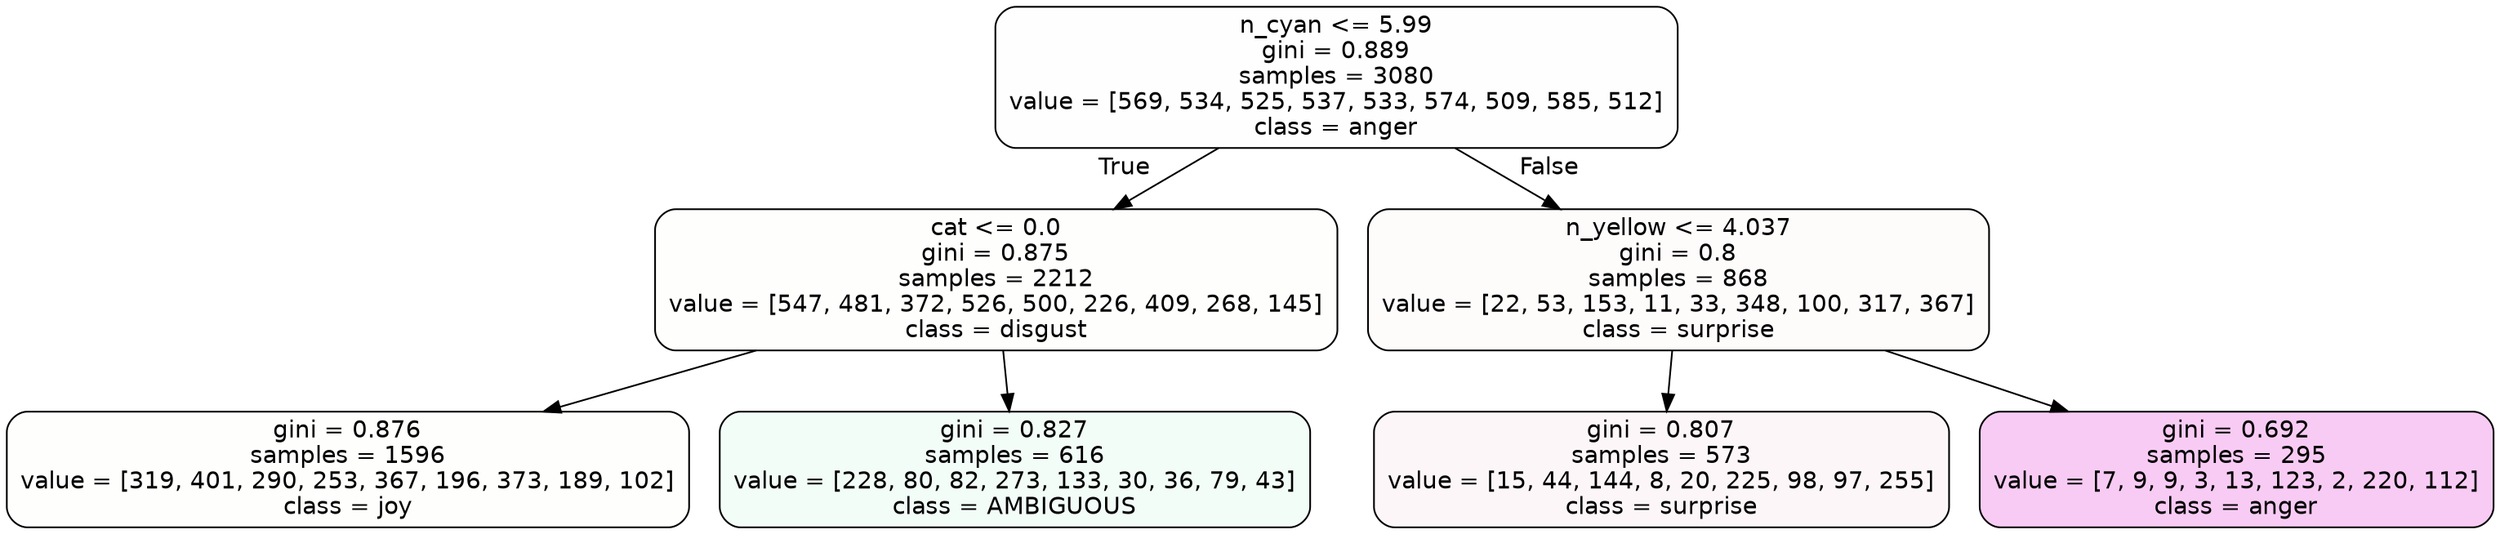 digraph Tree {
node [shape=box, style="filled, rounded", color="black", fontname=helvetica] ;
edge [fontname=helvetica] ;
0 [label="n_cyan <= 5.99\ngini = 0.889\nsamples = 3080\nvalue = [569, 534, 525, 537, 533, 574, 509, 585, 512]\nclass = anger", fillcolor="#e539d701"] ;
1 [label="cat <= 0.0\ngini = 0.875\nsamples = 2212\nvalue = [547, 481, 372, 526, 500, 226, 409, 268, 145]\nclass = disgust", fillcolor="#e5813902"] ;
0 -> 1 [labeldistance=2.5, labelangle=45, headlabel="True"] ;
2 [label="gini = 0.876\nsamples = 1596\nvalue = [319, 401, 290, 253, 367, 196, 373, 189, 102]\nclass = joy", fillcolor="#d7e53903"] ;
1 -> 2 ;
3 [label="gini = 0.827\nsamples = 616\nvalue = [228, 80, 82, 273, 133, 30, 36, 79, 43]\nclass = AMBIGUOUS", fillcolor="#39e5810f"] ;
1 -> 3 ;
4 [label="n_yellow <= 4.037\ngini = 0.8\nsamples = 868\nvalue = [22, 53, 153, 11, 33, 348, 100, 317, 367]\nclass = surprise", fillcolor="#e5396405"] ;
0 -> 4 [labeldistance=2.5, labelangle=-45, headlabel="False"] ;
5 [label="gini = 0.807\nsamples = 573\nvalue = [15, 44, 144, 8, 20, 225, 98, 97, 255]\nclass = surprise", fillcolor="#e539640b"] ;
4 -> 5 ;
6 [label="gini = 0.692\nsamples = 295\nvalue = [7, 9, 9, 3, 13, 123, 2, 220, 112]\nclass = anger", fillcolor="#e539d742"] ;
4 -> 6 ;
}